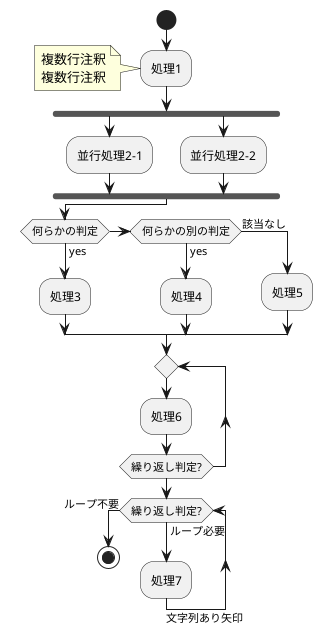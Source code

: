 @startuml test_flow
start
:処理1;
note left
複数行注釈
複数行注釈
end note
fork
  :並行処理2-1;
fork again
  :並行処理2-2;
end fork

if (何らかの判定) then (yes)
  :処理3;
elseif (何らかの別の判定) then (yes)
  :処理4;
else (該当なし)
  :処理5;
endif

repeat
  :処理6;
repeat while (繰り返し判定?)

while (繰り返し判定?) is (ループ必要)
  :処理7;
  -> 文字列あり矢印;
endwhile (ループ不要)
stop
@enduml